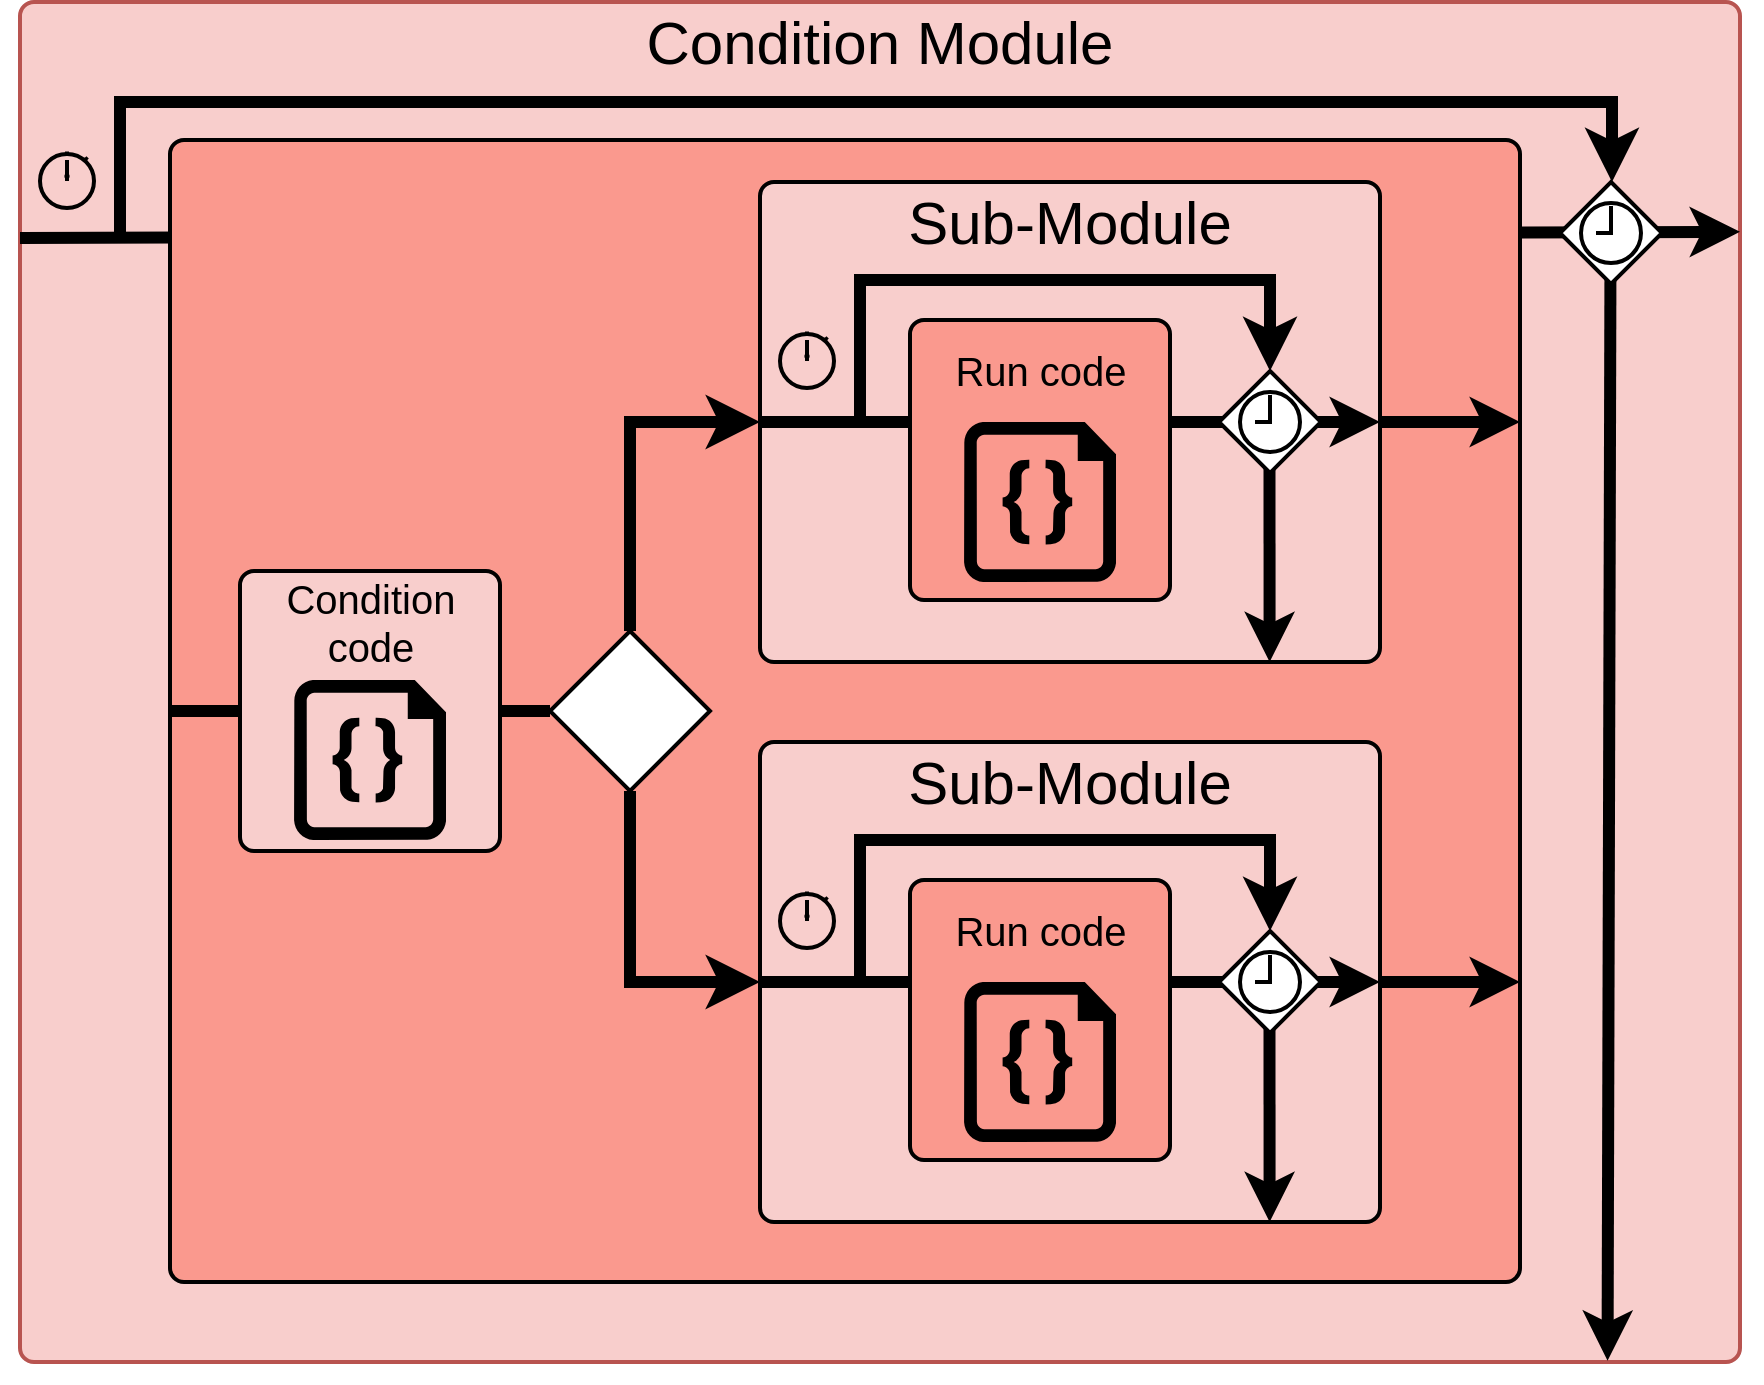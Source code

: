 <mxfile>
    <diagram id="staQR-I7LmeANFBq-PIp" name="Page-1">
        <mxGraphModel dx="-69" dy="789" grid="1" gridSize="10" guides="1" tooltips="1" connect="1" arrows="1" fold="1" page="1" pageScale="1" pageWidth="850" pageHeight="1100" math="0" shadow="0">
            <root>
                <mxCell id="0"/>
                <mxCell id="1" parent="0"/>
                <mxCell id="2" value="" style="group;fontColor=#000000;" parent="1" vertex="1" connectable="0">
                    <mxGeometry x="920" y="50" width="860" height="680" as="geometry"/>
                </mxCell>
                <mxCell id="3" value="" style="rounded=1;whiteSpace=wrap;html=1;absoluteArcSize=1;arcSize=14;strokeWidth=2;fillColor=#f8cecc;fontColor=#000000;strokeColor=#B85450;" parent="2" vertex="1">
                    <mxGeometry width="860" height="680" as="geometry"/>
                </mxCell>
                <mxCell id="4" value="&lt;font&gt;&lt;span style=&quot;font-size: 30px;&quot;&gt;Condition Module&lt;/span&gt;&lt;/font&gt;" style="text;html=1;align=center;verticalAlign=middle;whiteSpace=wrap;rounded=0;fontColor=#000000;" parent="2" vertex="1">
                    <mxGeometry width="860" height="39" as="geometry"/>
                </mxCell>
                <mxCell id="5" value="" style="html=1;verticalLabelPosition=bottom;align=center;labelBackgroundColor=#ffffff;verticalAlign=top;strokeWidth=2;strokeColor=#000000;shadow=0;dashed=0;shape=mxgraph.ios7.icons.stopwatch;fillColor=none;fontColor=#000000;" parent="2" vertex="1">
                    <mxGeometry x="10" y="74.79" width="27" height="28.2" as="geometry"/>
                </mxCell>
                <mxCell id="6" value="" style="endArrow=classic;html=1;exitX=0;exitY=0.5;exitDx=0;exitDy=0;entryX=1;entryY=0.169;entryDx=0;entryDy=0;strokeWidth=6;endFill=1;entryPerimeter=0;strokeColor=#000000;fontColor=#000000;" parent="2" target="3" edge="1">
                    <mxGeometry width="50" height="50" relative="1" as="geometry">
                        <mxPoint y="117.99" as="sourcePoint"/>
                        <mxPoint x="310" y="117.99" as="targetPoint"/>
                    </mxGeometry>
                </mxCell>
                <mxCell id="7" value="" style="rounded=1;whiteSpace=wrap;html=1;absoluteArcSize=1;arcSize=14;strokeWidth=2;fillColor=#fa998e;fontColor=#000000;strokeColor=#000000;" parent="2" vertex="1">
                    <mxGeometry x="75" y="68.99" width="675" height="571.01" as="geometry"/>
                </mxCell>
                <mxCell id="8" value="" style="endArrow=classic;html=1;strokeWidth=6;entryX=0.923;entryY=0.999;entryDx=0;entryDy=0;entryPerimeter=0;exitX=0.491;exitY=1;exitDx=0;exitDy=0;exitPerimeter=0;strokeColor=#000000;fontColor=#000000;" parent="2" source="12" target="3" edge="1">
                    <mxGeometry width="50" height="50" relative="1" as="geometry">
                        <mxPoint x="240" y="210" as="sourcePoint"/>
                        <mxPoint x="290" y="160" as="targetPoint"/>
                    </mxGeometry>
                </mxCell>
                <mxCell id="9" value="" style="edgeStyle=segmentEdgeStyle;endArrow=classic;html=1;curved=0;rounded=0;endSize=8;startSize=8;strokeWidth=6;entryX=0.5;entryY=0;entryDx=0;entryDy=0;strokeColor=#000000;fontColor=#000000;" parent="2" target="11" edge="1">
                    <mxGeometry width="50" height="50" relative="1" as="geometry">
                        <mxPoint x="50" y="118.99" as="sourcePoint"/>
                        <mxPoint x="120" y="38.99" as="targetPoint"/>
                        <Array as="points">
                            <mxPoint x="50" y="50"/>
                            <mxPoint x="796" y="50"/>
                            <mxPoint x="796" y="90"/>
                        </Array>
                    </mxGeometry>
                </mxCell>
                <mxCell id="10" value="" style="group;fontColor=#000000;" parent="2" vertex="1" connectable="0">
                    <mxGeometry x="770" y="90" width="51" height="51" as="geometry"/>
                </mxCell>
                <mxCell id="11" value="" style="rhombus;whiteSpace=wrap;html=1;strokeColor=#000000;fillColor=#FFFFFF;strokeWidth=2;fontColor=#000000;" parent="10" vertex="1">
                    <mxGeometry width="51" height="51" as="geometry"/>
                </mxCell>
                <mxCell id="12" value="" style="html=1;verticalLabelPosition=bottom;align=center;labelBackgroundColor=#ffffff;verticalAlign=top;strokeWidth=2;strokeColor=#000000;shadow=0;dashed=0;shape=mxgraph.ios7.icons.clock;fillColor=none;fontColor=#000000;" parent="10" vertex="1">
                    <mxGeometry x="10.5" y="10.5" width="30" height="30" as="geometry"/>
                </mxCell>
                <mxCell id="13" value="" style="rhombus;whiteSpace=wrap;html=1;strokeColor=#000000;strokeWidth=2;fontSize=20;fillColor=#FFFFFF;fontColor=#000000;" parent="2" vertex="1">
                    <mxGeometry x="265" y="314.49" width="80" height="80" as="geometry"/>
                </mxCell>
                <mxCell id="14" value="" style="endArrow=none;html=1;strokeWidth=6;fontSize=20;exitX=0;exitY=0.5;exitDx=0;exitDy=0;startArrow=none;strokeColor=#000000;fontColor=#000000;" parent="2" source="46" target="13" edge="1">
                    <mxGeometry width="50" height="50" relative="1" as="geometry">
                        <mxPoint x="180" y="160" as="sourcePoint"/>
                        <mxPoint x="230" y="110" as="targetPoint"/>
                    </mxGeometry>
                </mxCell>
                <mxCell id="15" value="" style="edgeStyle=segmentEdgeStyle;endArrow=classic;html=1;curved=0;rounded=0;endSize=8;startSize=8;strokeWidth=6;fontSize=20;exitX=0.5;exitY=0;exitDx=0;exitDy=0;entryX=0;entryY=0.5;entryDx=0;entryDy=0;strokeColor=#000000;fontColor=#000000;" parent="2" source="13" target="20" edge="1">
                    <mxGeometry width="50" height="50" relative="1" as="geometry">
                        <mxPoint x="290" y="210" as="sourcePoint"/>
                        <mxPoint x="370" y="210" as="targetPoint"/>
                        <Array as="points">
                            <mxPoint x="305" y="210"/>
                        </Array>
                    </mxGeometry>
                </mxCell>
                <mxCell id="16" value="" style="edgeStyle=segmentEdgeStyle;endArrow=classic;html=1;curved=0;rounded=0;endSize=8;startSize=8;strokeWidth=6;fontSize=20;exitX=0.5;exitY=1;exitDx=0;exitDy=0;entryX=0;entryY=0.5;entryDx=0;entryDy=0;strokeColor=#000000;fontColor=#000000;" parent="2" source="13" target="33" edge="1">
                    <mxGeometry width="50" height="50" relative="1" as="geometry">
                        <mxPoint x="270" y="540" as="sourcePoint"/>
                        <mxPoint x="370" y="494.495" as="targetPoint"/>
                        <Array as="points">
                            <mxPoint x="305" y="490"/>
                        </Array>
                    </mxGeometry>
                </mxCell>
                <mxCell id="17" value="" style="endArrow=classic;html=1;strokeWidth=6;fontSize=20;exitX=1;exitY=0.5;exitDx=0;exitDy=0;strokeColor=#000000;fontColor=#000000;" parent="2" source="20" edge="1">
                    <mxGeometry width="50" height="50" relative="1" as="geometry">
                        <mxPoint x="680.0" y="214.495" as="sourcePoint"/>
                        <mxPoint x="750" y="210" as="targetPoint"/>
                    </mxGeometry>
                </mxCell>
                <mxCell id="18" value="" style="endArrow=classic;html=1;strokeWidth=6;fontSize=20;exitX=1;exitY=0.5;exitDx=0;exitDy=0;strokeColor=#000000;fontColor=#000000;" parent="2" source="33" edge="1">
                    <mxGeometry width="50" height="50" relative="1" as="geometry">
                        <mxPoint x="680.0" y="494.031" as="sourcePoint"/>
                        <mxPoint x="750" y="490" as="targetPoint"/>
                    </mxGeometry>
                </mxCell>
                <mxCell id="19" value="" style="group;fontColor=#000000;" parent="2" vertex="1" connectable="0">
                    <mxGeometry x="370" y="90" width="310" height="240" as="geometry"/>
                </mxCell>
                <mxCell id="20" value="" style="rounded=1;whiteSpace=wrap;html=1;absoluteArcSize=1;arcSize=14;strokeWidth=2;fillColor=#f8cecc;fontColor=#000000;strokeColor=#000000;" parent="19" vertex="1">
                    <mxGeometry width="310" height="240" as="geometry"/>
                </mxCell>
                <mxCell id="21" value="&lt;font&gt;&lt;span style=&quot;font-size: 30px;&quot;&gt;Sub-Module&lt;/span&gt;&lt;/font&gt;" style="text;html=1;align=center;verticalAlign=middle;whiteSpace=wrap;rounded=0;fontColor=#000000;" parent="19" vertex="1">
                    <mxGeometry width="310" height="39" as="geometry"/>
                </mxCell>
                <mxCell id="22" value="" style="html=1;verticalLabelPosition=bottom;align=center;labelBackgroundColor=#ffffff;verticalAlign=top;strokeWidth=2;strokeColor=#000000;shadow=0;dashed=0;shape=mxgraph.ios7.icons.stopwatch;fillColor=none;fontColor=#000000;" parent="19" vertex="1">
                    <mxGeometry x="10" y="74.79" width="27" height="28.2" as="geometry"/>
                </mxCell>
                <mxCell id="23" value="" style="endArrow=classic;html=1;exitX=0;exitY=0.5;exitDx=0;exitDy=0;entryX=1;entryY=0.5;entryDx=0;entryDy=0;strokeWidth=6;endFill=1;strokeColor=#000000;fontColor=#000000;" parent="19" source="20" target="20" edge="1">
                    <mxGeometry width="50" height="50" relative="1" as="geometry">
                        <mxPoint y="117.99" as="sourcePoint"/>
                        <mxPoint x="310" y="117.99" as="targetPoint"/>
                    </mxGeometry>
                </mxCell>
                <mxCell id="24" value="" style="rounded=1;whiteSpace=wrap;html=1;absoluteArcSize=1;arcSize=14;strokeWidth=2;fillColor=#fa998e;fontColor=#000000;strokeColor=#000000;" parent="19" vertex="1">
                    <mxGeometry x="75" y="68.99" width="130" height="140" as="geometry"/>
                </mxCell>
                <mxCell id="25" value="" style="endArrow=classic;html=1;strokeWidth=6;entryX=0.822;entryY=1;entryDx=0;entryDy=0;entryPerimeter=0;exitX=0.491;exitY=1;exitDx=0;exitDy=0;exitPerimeter=0;strokeColor=#000000;fontColor=#000000;" parent="19" source="29" target="20" edge="1">
                    <mxGeometry width="50" height="50" relative="1" as="geometry">
                        <mxPoint x="240" y="210" as="sourcePoint"/>
                        <mxPoint x="290" y="160" as="targetPoint"/>
                    </mxGeometry>
                </mxCell>
                <mxCell id="26" value="" style="edgeStyle=segmentEdgeStyle;endArrow=classic;html=1;curved=0;rounded=0;endSize=8;startSize=8;strokeWidth=6;entryX=0.5;entryY=0;entryDx=0;entryDy=0;strokeColor=#000000;fontColor=#000000;" parent="19" target="28" edge="1">
                    <mxGeometry width="50" height="50" relative="1" as="geometry">
                        <mxPoint x="50" y="118.99" as="sourcePoint"/>
                        <mxPoint x="120" y="38.99" as="targetPoint"/>
                        <Array as="points">
                            <mxPoint x="50" y="48.99"/>
                            <mxPoint x="255" y="48.99"/>
                        </Array>
                    </mxGeometry>
                </mxCell>
                <mxCell id="27" value="" style="group;fontColor=#000000;" parent="19" vertex="1" connectable="0">
                    <mxGeometry x="229.5" y="94.49" width="51" height="51" as="geometry"/>
                </mxCell>
                <mxCell id="28" value="" style="rhombus;whiteSpace=wrap;html=1;strokeColor=#000000;fillColor=#FFFFFF;strokeWidth=2;fontColor=#000000;" parent="27" vertex="1">
                    <mxGeometry width="51" height="51" as="geometry"/>
                </mxCell>
                <mxCell id="29" value="" style="html=1;verticalLabelPosition=bottom;align=center;labelBackgroundColor=#ffffff;verticalAlign=top;strokeWidth=2;strokeColor=#000000;shadow=0;dashed=0;shape=mxgraph.ios7.icons.clock;fillColor=none;fontColor=#000000;" parent="27" vertex="1">
                    <mxGeometry x="10.5" y="10.5" width="30" height="30" as="geometry"/>
                </mxCell>
                <mxCell id="30" value="" style="verticalLabelPosition=bottom;html=1;verticalAlign=top;align=center;strokeColor=none;fillColor=#000000;shape=mxgraph.azure.code_file;pointerEvents=1;strokeWidth=2;fontColor=#000000;" parent="19" vertex="1">
                    <mxGeometry x="102" y="120" width="76" height="80" as="geometry"/>
                </mxCell>
                <mxCell id="31" value="&lt;font style=&quot;font-size: 20px;&quot;&gt;Run code&lt;/font&gt;" style="text;html=1;align=center;verticalAlign=middle;whiteSpace=wrap;rounded=0;fontColor=#000000;" parent="19" vertex="1">
                    <mxGeometry x="77.5" y="74.79" width="125" height="39" as="geometry"/>
                </mxCell>
                <mxCell id="32" value="" style="group;fontColor=#000000;" parent="2" vertex="1" connectable="0">
                    <mxGeometry x="370" y="370" width="310" height="240" as="geometry"/>
                </mxCell>
                <mxCell id="33" value="" style="rounded=1;whiteSpace=wrap;html=1;absoluteArcSize=1;arcSize=14;strokeWidth=2;fillColor=#f8cecc;fontColor=#000000;strokeColor=#000000;" parent="32" vertex="1">
                    <mxGeometry width="310" height="240" as="geometry"/>
                </mxCell>
                <mxCell id="34" value="&lt;font&gt;&lt;span style=&quot;font-size: 30px;&quot;&gt;Sub-Module&lt;/span&gt;&lt;/font&gt;" style="text;html=1;align=center;verticalAlign=middle;whiteSpace=wrap;rounded=0;fontColor=#000000;" parent="32" vertex="1">
                    <mxGeometry width="310" height="39" as="geometry"/>
                </mxCell>
                <mxCell id="35" value="" style="html=1;verticalLabelPosition=bottom;align=center;labelBackgroundColor=#ffffff;verticalAlign=top;strokeWidth=2;strokeColor=#000000;shadow=0;dashed=0;shape=mxgraph.ios7.icons.stopwatch;fillColor=none;fontColor=#000000;" parent="32" vertex="1">
                    <mxGeometry x="10" y="74.79" width="27" height="28.2" as="geometry"/>
                </mxCell>
                <mxCell id="36" value="" style="endArrow=classic;html=1;exitX=0;exitY=0.5;exitDx=0;exitDy=0;entryX=1;entryY=0.5;entryDx=0;entryDy=0;strokeWidth=6;endFill=1;strokeColor=#000000;fontColor=#000000;" parent="32" source="33" target="33" edge="1">
                    <mxGeometry width="50" height="50" relative="1" as="geometry">
                        <mxPoint y="117.99" as="sourcePoint"/>
                        <mxPoint x="310" y="117.99" as="targetPoint"/>
                    </mxGeometry>
                </mxCell>
                <mxCell id="37" value="" style="rounded=1;whiteSpace=wrap;html=1;absoluteArcSize=1;arcSize=14;strokeWidth=2;fillColor=#fa998e;fontColor=#000000;strokeColor=#000000;" parent="32" vertex="1">
                    <mxGeometry x="75" y="68.99" width="130" height="140" as="geometry"/>
                </mxCell>
                <mxCell id="38" value="" style="endArrow=classic;html=1;strokeWidth=6;entryX=0.822;entryY=1;entryDx=0;entryDy=0;entryPerimeter=0;exitX=0.491;exitY=1;exitDx=0;exitDy=0;exitPerimeter=0;strokeColor=#000000;fontColor=#000000;" parent="32" source="42" target="33" edge="1">
                    <mxGeometry width="50" height="50" relative="1" as="geometry">
                        <mxPoint x="240" y="210" as="sourcePoint"/>
                        <mxPoint x="290" y="160" as="targetPoint"/>
                    </mxGeometry>
                </mxCell>
                <mxCell id="39" value="" style="edgeStyle=segmentEdgeStyle;endArrow=classic;html=1;curved=0;rounded=0;endSize=8;startSize=8;strokeWidth=6;entryX=0.5;entryY=0;entryDx=0;entryDy=0;strokeColor=#000000;fontColor=#000000;" parent="32" target="41" edge="1">
                    <mxGeometry width="50" height="50" relative="1" as="geometry">
                        <mxPoint x="50" y="118.99" as="sourcePoint"/>
                        <mxPoint x="120" y="38.99" as="targetPoint"/>
                        <Array as="points">
                            <mxPoint x="50" y="48.99"/>
                            <mxPoint x="255" y="48.99"/>
                        </Array>
                    </mxGeometry>
                </mxCell>
                <mxCell id="40" value="" style="group;fontColor=#000000;" parent="32" vertex="1" connectable="0">
                    <mxGeometry x="229.5" y="94.49" width="51" height="51" as="geometry"/>
                </mxCell>
                <mxCell id="41" value="" style="rhombus;whiteSpace=wrap;html=1;strokeColor=#000000;fillColor=#FFFFFF;strokeWidth=2;fontColor=#000000;" parent="40" vertex="1">
                    <mxGeometry width="51" height="51" as="geometry"/>
                </mxCell>
                <mxCell id="42" value="" style="html=1;verticalLabelPosition=bottom;align=center;labelBackgroundColor=#ffffff;verticalAlign=top;strokeWidth=2;strokeColor=#000000;shadow=0;dashed=0;shape=mxgraph.ios7.icons.clock;fillColor=none;fontColor=#000000;" parent="40" vertex="1">
                    <mxGeometry x="10.5" y="10.5" width="30" height="30" as="geometry"/>
                </mxCell>
                <mxCell id="43" value="" style="verticalLabelPosition=bottom;html=1;verticalAlign=top;align=center;strokeColor=none;fillColor=#000000;shape=mxgraph.azure.code_file;pointerEvents=1;strokeWidth=2;fontColor=#000000;" parent="32" vertex="1">
                    <mxGeometry x="102" y="120" width="76" height="80" as="geometry"/>
                </mxCell>
                <mxCell id="44" value="&lt;font style=&quot;font-size: 20px;&quot;&gt;Run code&lt;/font&gt;" style="text;html=1;align=center;verticalAlign=middle;whiteSpace=wrap;rounded=0;fontColor=#000000;" parent="32" vertex="1">
                    <mxGeometry x="77.5" y="74.79" width="125" height="39" as="geometry"/>
                </mxCell>
                <mxCell id="45" value="" style="endArrow=none;html=1;strokeWidth=6;fontSize=20;exitX=0;exitY=0.5;exitDx=0;exitDy=0;strokeColor=#000000;fontColor=#000000;" parent="2" source="7" target="46" edge="1">
                    <mxGeometry width="50" height="50" relative="1" as="geometry">
                        <mxPoint x="75" y="354.495" as="sourcePoint"/>
                        <mxPoint x="265.001" y="354.491" as="targetPoint"/>
                    </mxGeometry>
                </mxCell>
                <mxCell id="46" value="" style="rounded=1;whiteSpace=wrap;html=1;absoluteArcSize=1;arcSize=14;strokeWidth=2;fillColor=#f8cecc;fontColor=#000000;strokeColor=#000000;" parent="2" vertex="1">
                    <mxGeometry x="110" y="284.49" width="130" height="140" as="geometry"/>
                </mxCell>
                <mxCell id="47" value="" style="verticalLabelPosition=bottom;html=1;verticalAlign=top;align=center;strokeColor=none;fillColor=#000000;shape=mxgraph.azure.code_file;pointerEvents=1;strokeWidth=2;fontColor=#000000;" parent="2" vertex="1">
                    <mxGeometry x="137" y="339" width="76" height="80" as="geometry"/>
                </mxCell>
                <mxCell id="48" value="&lt;font style=&quot;font-size: 20px;&quot;&gt;Condition code&lt;/font&gt;" style="text;html=1;align=center;verticalAlign=middle;whiteSpace=wrap;rounded=0;fontColor=#000000;" parent="2" vertex="1">
                    <mxGeometry x="112.5" y="290" width="125" height="39" as="geometry"/>
                </mxCell>
            </root>
        </mxGraphModel>
    </diagram>
</mxfile>